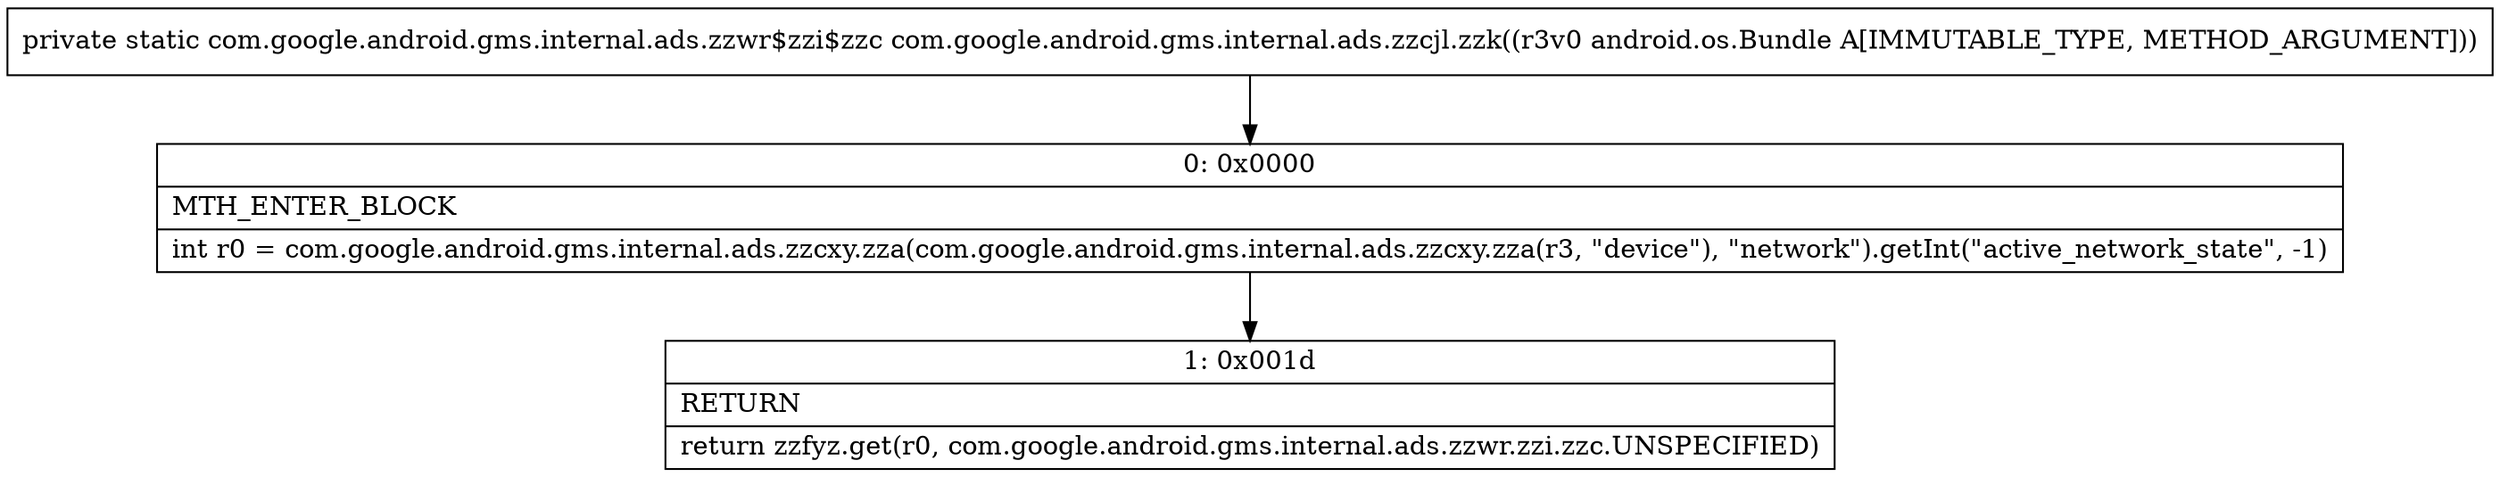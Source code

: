 digraph "CFG forcom.google.android.gms.internal.ads.zzcjl.zzk(Landroid\/os\/Bundle;)Lcom\/google\/android\/gms\/internal\/ads\/zzwr$zzi$zzc;" {
Node_0 [shape=record,label="{0\:\ 0x0000|MTH_ENTER_BLOCK\l|int r0 = com.google.android.gms.internal.ads.zzcxy.zza(com.google.android.gms.internal.ads.zzcxy.zza(r3, \"device\"), \"network\").getInt(\"active_network_state\", \-1)\l}"];
Node_1 [shape=record,label="{1\:\ 0x001d|RETURN\l|return zzfyz.get(r0, com.google.android.gms.internal.ads.zzwr.zzi.zzc.UNSPECIFIED)\l}"];
MethodNode[shape=record,label="{private static com.google.android.gms.internal.ads.zzwr$zzi$zzc com.google.android.gms.internal.ads.zzcjl.zzk((r3v0 android.os.Bundle A[IMMUTABLE_TYPE, METHOD_ARGUMENT])) }"];
MethodNode -> Node_0;
Node_0 -> Node_1;
}

